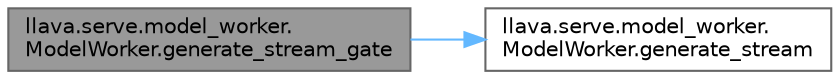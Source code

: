 digraph "llava.serve.model_worker.ModelWorker.generate_stream_gate"
{
 // LATEX_PDF_SIZE
  bgcolor="transparent";
  edge [fontname=Helvetica,fontsize=10,labelfontname=Helvetica,labelfontsize=10];
  node [fontname=Helvetica,fontsize=10,shape=box,height=0.2,width=0.4];
  rankdir="LR";
  Node1 [id="Node000001",label="llava.serve.model_worker.\lModelWorker.generate_stream_gate",height=0.2,width=0.4,color="gray40", fillcolor="grey60", style="filled", fontcolor="black",tooltip=" "];
  Node1 -> Node2 [id="edge2_Node000001_Node000002",color="steelblue1",style="solid",tooltip=" "];
  Node2 [id="Node000002",label="llava.serve.model_worker.\lModelWorker.generate_stream",height=0.2,width=0.4,color="grey40", fillcolor="white", style="filled",URL="$classllava_1_1serve_1_1model__worker_1_1_model_worker.html#aba14476dd32acd43fc05aaa5b324de7b",tooltip=" "];
}
